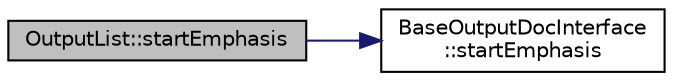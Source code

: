 digraph "OutputList::startEmphasis"
{
 // LATEX_PDF_SIZE
  edge [fontname="Helvetica",fontsize="10",labelfontname="Helvetica",labelfontsize="10"];
  node [fontname="Helvetica",fontsize="10",shape=record];
  rankdir="LR";
  Node1 [label="OutputList::startEmphasis",height=0.2,width=0.4,color="black", fillcolor="grey75", style="filled", fontcolor="black",tooltip=" "];
  Node1 -> Node2 [color="midnightblue",fontsize="10",style="solid",fontname="Helvetica"];
  Node2 [label="BaseOutputDocInterface\l::startEmphasis",height=0.2,width=0.4,color="black", fillcolor="white", style="filled",URL="$classBaseOutputDocInterface.html#a21debc3a6c4c58791a41e715dc78f4ab",tooltip=" "];
}
